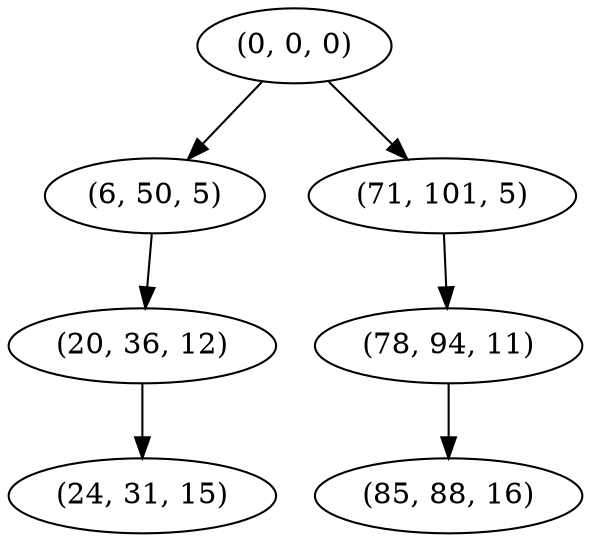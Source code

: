 digraph tree {
    "(0, 0, 0)";
    "(6, 50, 5)";
    "(20, 36, 12)";
    "(24, 31, 15)";
    "(71, 101, 5)";
    "(78, 94, 11)";
    "(85, 88, 16)";
    "(0, 0, 0)" -> "(6, 50, 5)";
    "(0, 0, 0)" -> "(71, 101, 5)";
    "(6, 50, 5)" -> "(20, 36, 12)";
    "(20, 36, 12)" -> "(24, 31, 15)";
    "(71, 101, 5)" -> "(78, 94, 11)";
    "(78, 94, 11)" -> "(85, 88, 16)";
}
